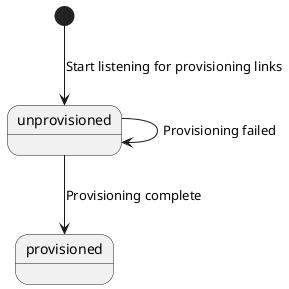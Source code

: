 @startuml
[*] --> unprovisioned: Start listening for provisioning links
unprovisioned --> unprovisioned: Provisioning failed
unprovisioned --> provisioned: Provisioning complete
@enduml
